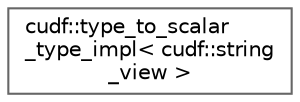 digraph "类继承关系图"
{
 // LATEX_PDF_SIZE
  bgcolor="transparent";
  edge [fontname=Helvetica,fontsize=10,labelfontname=Helvetica,labelfontsize=10];
  node [fontname=Helvetica,fontsize=10,shape=box,height=0.2,width=0.4];
  rankdir="LR";
  Node0 [id="Node000000",label="cudf::type_to_scalar\l_type_impl\< cudf::string\l_view \>",height=0.2,width=0.4,color="grey40", fillcolor="white", style="filled",URL="$structcudf_1_1type__to__scalar__type__impl_3_01cudf_1_1string__view_01_4.html",tooltip=" "];
}
